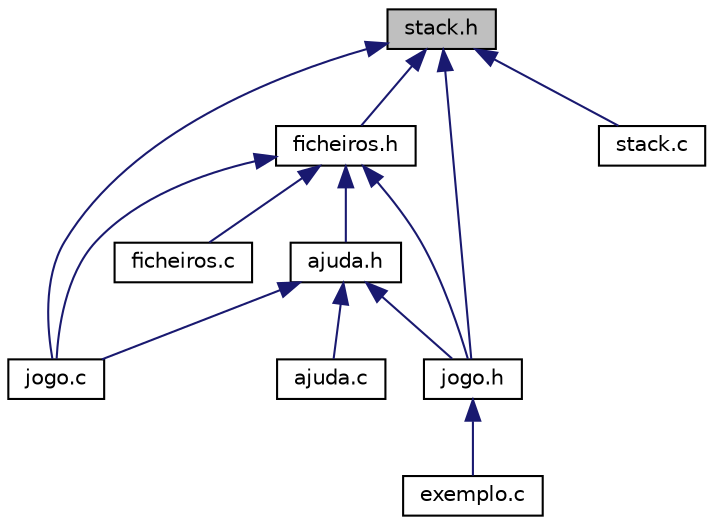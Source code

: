 digraph "stack.h"
{
  edge [fontname="Helvetica",fontsize="10",labelfontname="Helvetica",labelfontsize="10"];
  node [fontname="Helvetica",fontsize="10",shape=record];
  Node1 [label="stack.h",height=0.2,width=0.4,color="black", fillcolor="grey75", style="filled" fontcolor="black"];
  Node1 -> Node2 [dir="back",color="midnightblue",fontsize="10",style="solid"];
  Node2 [label="ficheiros.h",height=0.2,width=0.4,color="black", fillcolor="white", style="filled",URL="$ficheiros_8h.html"];
  Node2 -> Node3 [dir="back",color="midnightblue",fontsize="10",style="solid"];
  Node3 [label="ajuda.h",height=0.2,width=0.4,color="black", fillcolor="white", style="filled",URL="$ajuda_8h.html"];
  Node3 -> Node4 [dir="back",color="midnightblue",fontsize="10",style="solid"];
  Node4 [label="ajuda.c",height=0.2,width=0.4,color="black", fillcolor="white", style="filled",URL="$ajuda_8c.html"];
  Node3 -> Node5 [dir="back",color="midnightblue",fontsize="10",style="solid"];
  Node5 [label="jogo.h",height=0.2,width=0.4,color="black", fillcolor="white", style="filled",URL="$jogo_8h.html"];
  Node5 -> Node6 [dir="back",color="midnightblue",fontsize="10",style="solid"];
  Node6 [label="exemplo.c",height=0.2,width=0.4,color="black", fillcolor="white", style="filled",URL="$exemplo_8c.html"];
  Node3 -> Node7 [dir="back",color="midnightblue",fontsize="10",style="solid"];
  Node7 [label="jogo.c",height=0.2,width=0.4,color="black", fillcolor="white", style="filled",URL="$jogo_8c.html"];
  Node2 -> Node5 [dir="back",color="midnightblue",fontsize="10",style="solid"];
  Node2 -> Node8 [dir="back",color="midnightblue",fontsize="10",style="solid"];
  Node8 [label="ficheiros.c",height=0.2,width=0.4,color="black", fillcolor="white", style="filled",URL="$ficheiros_8c.html"];
  Node2 -> Node7 [dir="back",color="midnightblue",fontsize="10",style="solid"];
  Node1 -> Node5 [dir="back",color="midnightblue",fontsize="10",style="solid"];
  Node1 -> Node7 [dir="back",color="midnightblue",fontsize="10",style="solid"];
  Node1 -> Node9 [dir="back",color="midnightblue",fontsize="10",style="solid"];
  Node9 [label="stack.c",height=0.2,width=0.4,color="black", fillcolor="white", style="filled",URL="$stack_8c.html"];
}
